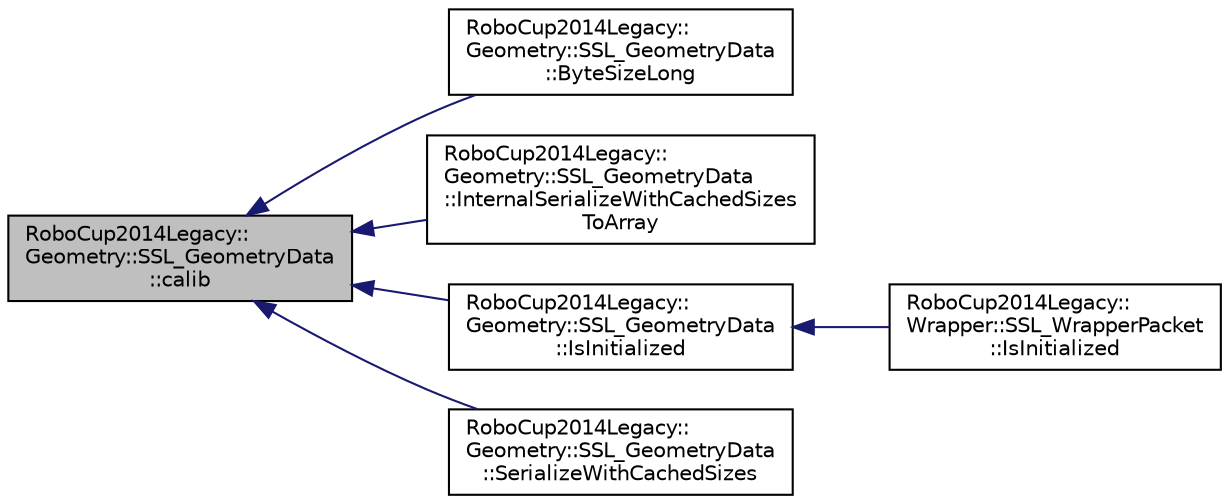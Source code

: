 digraph "RoboCup2014Legacy::Geometry::SSL_GeometryData::calib"
{
 // INTERACTIVE_SVG=YES
  edge [fontname="Helvetica",fontsize="10",labelfontname="Helvetica",labelfontsize="10"];
  node [fontname="Helvetica",fontsize="10",shape=record];
  rankdir="LR";
  Node1 [label="RoboCup2014Legacy::\lGeometry::SSL_GeometryData\l::calib",height=0.2,width=0.4,color="black", fillcolor="grey75", style="filled", fontcolor="black"];
  Node1 -> Node2 [dir="back",color="midnightblue",fontsize="10",style="solid",fontname="Helvetica"];
  Node2 [label="RoboCup2014Legacy::\lGeometry::SSL_GeometryData\l::ByteSizeLong",height=0.2,width=0.4,color="black", fillcolor="white", style="filled",URL="$d8/d7b/class_robo_cup2014_legacy_1_1_geometry_1_1_s_s_l___geometry_data.html#a694cec46d16e35408b426312ceeec5db"];
  Node1 -> Node3 [dir="back",color="midnightblue",fontsize="10",style="solid",fontname="Helvetica"];
  Node3 [label="RoboCup2014Legacy::\lGeometry::SSL_GeometryData\l::InternalSerializeWithCachedSizes\lToArray",height=0.2,width=0.4,color="black", fillcolor="white", style="filled",URL="$d8/d7b/class_robo_cup2014_legacy_1_1_geometry_1_1_s_s_l___geometry_data.html#ac35837ea9fb0351c6c2486f0b19b88a1"];
  Node1 -> Node4 [dir="back",color="midnightblue",fontsize="10",style="solid",fontname="Helvetica"];
  Node4 [label="RoboCup2014Legacy::\lGeometry::SSL_GeometryData\l::IsInitialized",height=0.2,width=0.4,color="black", fillcolor="white", style="filled",URL="$d8/d7b/class_robo_cup2014_legacy_1_1_geometry_1_1_s_s_l___geometry_data.html#a253a48225c3e3197f6f1ddaff1efda1d"];
  Node4 -> Node5 [dir="back",color="midnightblue",fontsize="10",style="solid",fontname="Helvetica"];
  Node5 [label="RoboCup2014Legacy::\lWrapper::SSL_WrapperPacket\l::IsInitialized",height=0.2,width=0.4,color="black", fillcolor="white", style="filled",URL="$d6/d23/class_robo_cup2014_legacy_1_1_wrapper_1_1_s_s_l___wrapper_packet.html#abe3dc76d1b2d1526f4a9bc5890e6d85d"];
  Node1 -> Node6 [dir="back",color="midnightblue",fontsize="10",style="solid",fontname="Helvetica"];
  Node6 [label="RoboCup2014Legacy::\lGeometry::SSL_GeometryData\l::SerializeWithCachedSizes",height=0.2,width=0.4,color="black", fillcolor="white", style="filled",URL="$d8/d7b/class_robo_cup2014_legacy_1_1_geometry_1_1_s_s_l___geometry_data.html#a02ae149a4cad6496dc74851e2bb3d561"];
}

